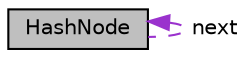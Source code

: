 digraph "HashNode"
{
 // LATEX_PDF_SIZE
  edge [fontname="Helvetica",fontsize="10",labelfontname="Helvetica",labelfontsize="10"];
  node [fontname="Helvetica",fontsize="10",shape=record];
  Node1 [label="HashNode",height=0.2,width=0.4,color="black", fillcolor="grey75", style="filled", fontcolor="black",tooltip="Node structure for the hash table."];
  Node1 -> Node1 [dir="back",color="darkorchid3",fontsize="10",style="dashed",label=" next" ];
}
